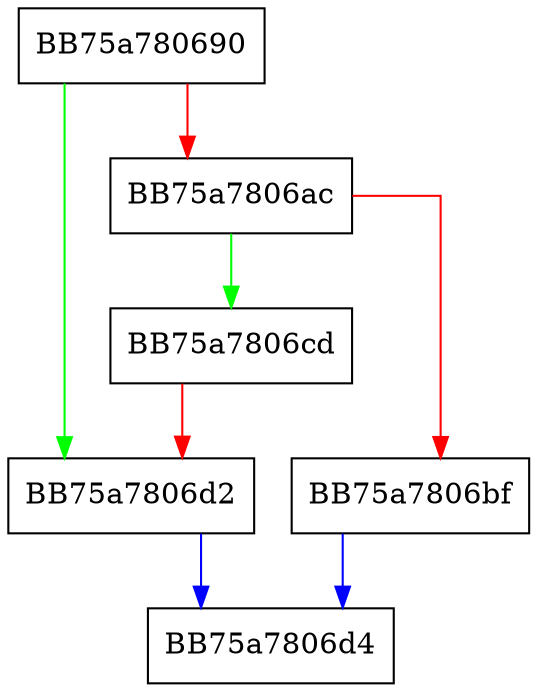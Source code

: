 digraph __vcrt_initialize_ptd {
  node [shape="box"];
  graph [splines=ortho];
  BB75a780690 -> BB75a7806d2 [color="green"];
  BB75a780690 -> BB75a7806ac [color="red"];
  BB75a7806ac -> BB75a7806cd [color="green"];
  BB75a7806ac -> BB75a7806bf [color="red"];
  BB75a7806bf -> BB75a7806d4 [color="blue"];
  BB75a7806cd -> BB75a7806d2 [color="red"];
  BB75a7806d2 -> BB75a7806d4 [color="blue"];
}